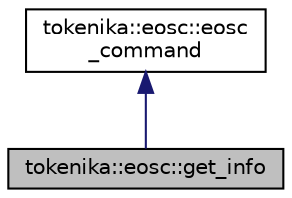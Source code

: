 digraph "tokenika::eosc::get_info"
{
  edge [fontname="Helvetica",fontsize="10",labelfontname="Helvetica",labelfontsize="10"];
  node [fontname="Helvetica",fontsize="10",shape=record];
  Node0 [label="tokenika::eosc::get_info",height=0.2,width=0.4,color="black", fillcolor="grey75", style="filled", fontcolor="black"];
  Node1 -> Node0 [dir="back",color="midnightblue",fontsize="10",style="solid",fontname="Helvetica"];
  Node1 [label="tokenika::eosc::eosc\l_command",height=0.2,width=0.4,color="black", fillcolor="white", style="filled",URL="$classtokenika_1_1eosc_1_1eosc__command.html"];
}
